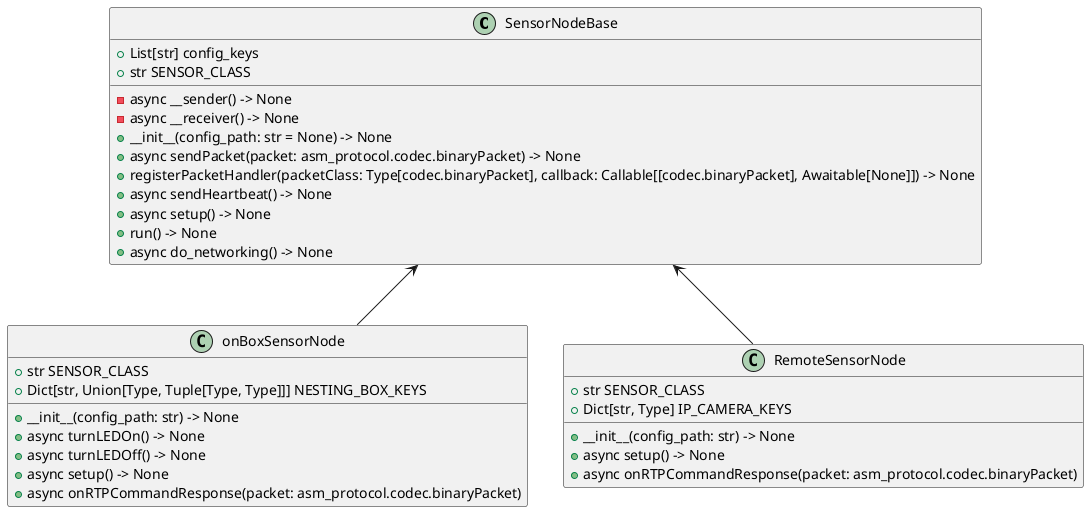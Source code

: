 @startuml ASM Sensor Node Architecture
class SensorNodeBase{
    + List[str] config_keys
    + str SENSOR_CLASS
    - async __sender() -> None
    - async __receiver() -> None
    + __init__(config_path: str = None) -> None
    + async sendPacket(packet: asm_protocol.codec.binaryPacket) -> None
    + registerPacketHandler(packetClass: Type[codec.binaryPacket], callback: Callable[[codec.binaryPacket], Awaitable[None]]) -> None
    + async sendHeartbeat() -> None
    + async setup() -> None
    + run() -> None
    + async do_networking() -> None
}

class onBoxSensorNode{
    + str SENSOR_CLASS
    + Dict[str, Union[Type, Tuple[Type, Type]]] NESTING_BOX_KEYS
    + __init__(config_path: str) -> None
    + async turnLEDOn() -> None
    + async turnLEDOff() -> None
    + async setup() -> None
    + async onRTPCommandResponse(packet: asm_protocol.codec.binaryPacket)
}

class RemoteSensorNode{
    + str SENSOR_CLASS
    + Dict[str, Type] IP_CAMERA_KEYS
    + __init__(config_path: str) -> None
    + async setup() -> None
    + async onRTPCommandResponse(packet: asm_protocol.codec.binaryPacket)
}
SensorNodeBase <-- onBoxSensorNode
SensorNodeBase <-- RemoteSensorNode
@enduml
@startuml ASM Sensor Node Sequence
SensorNode -> Python : runSensorNode.py
Python -> node.py : runSensorNode()
node.py -> node.py : load_plugins()
node.py -> NODE : __init__()
NODE -> NODE.__init__ : loadConfig()
NODE.__init__ -> NODE.__init__ : subclass config
node.__init__ --> node.py
node.py --> NODE
@enduml